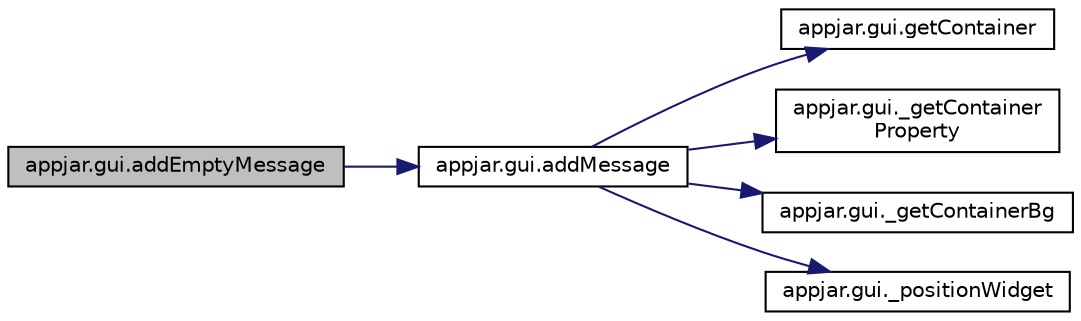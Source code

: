 digraph "appjar.gui.addEmptyMessage"
{
  edge [fontname="Helvetica",fontsize="10",labelfontname="Helvetica",labelfontsize="10"];
  node [fontname="Helvetica",fontsize="10",shape=record];
  rankdir="LR";
  Node337 [label="appjar.gui.addEmptyMessage",height=0.2,width=0.4,color="black", fillcolor="grey75", style="filled", fontcolor="black"];
  Node337 -> Node338 [color="midnightblue",fontsize="10",style="solid",fontname="Helvetica"];
  Node338 [label="appjar.gui.addMessage",height=0.2,width=0.4,color="black", fillcolor="white", style="filled",URL="$classappjar_1_1gui.html#a0aab530d16cb1f1affd1fa70da523637"];
  Node338 -> Node339 [color="midnightblue",fontsize="10",style="solid",fontname="Helvetica"];
  Node339 [label="appjar.gui.getContainer",height=0.2,width=0.4,color="black", fillcolor="white", style="filled",URL="$classappjar_1_1gui.html#a2e8ea27bae5f6758257be218c8279b56"];
  Node338 -> Node340 [color="midnightblue",fontsize="10",style="solid",fontname="Helvetica"];
  Node340 [label="appjar.gui._getContainer\lProperty",height=0.2,width=0.4,color="black", fillcolor="white", style="filled",URL="$classappjar_1_1gui.html#aa5d65e2282cfbe0a4b963b369e7d4e51"];
  Node338 -> Node341 [color="midnightblue",fontsize="10",style="solid",fontname="Helvetica"];
  Node341 [label="appjar.gui._getContainerBg",height=0.2,width=0.4,color="black", fillcolor="white", style="filled",URL="$classappjar_1_1gui.html#a120b8d0d6e0b536ac8735df1ffefd37a"];
  Node338 -> Node342 [color="midnightblue",fontsize="10",style="solid",fontname="Helvetica"];
  Node342 [label="appjar.gui._positionWidget",height=0.2,width=0.4,color="black", fillcolor="white", style="filled",URL="$classappjar_1_1gui.html#a073b1298767aeb92dd77b77cb6000e8c"];
}
